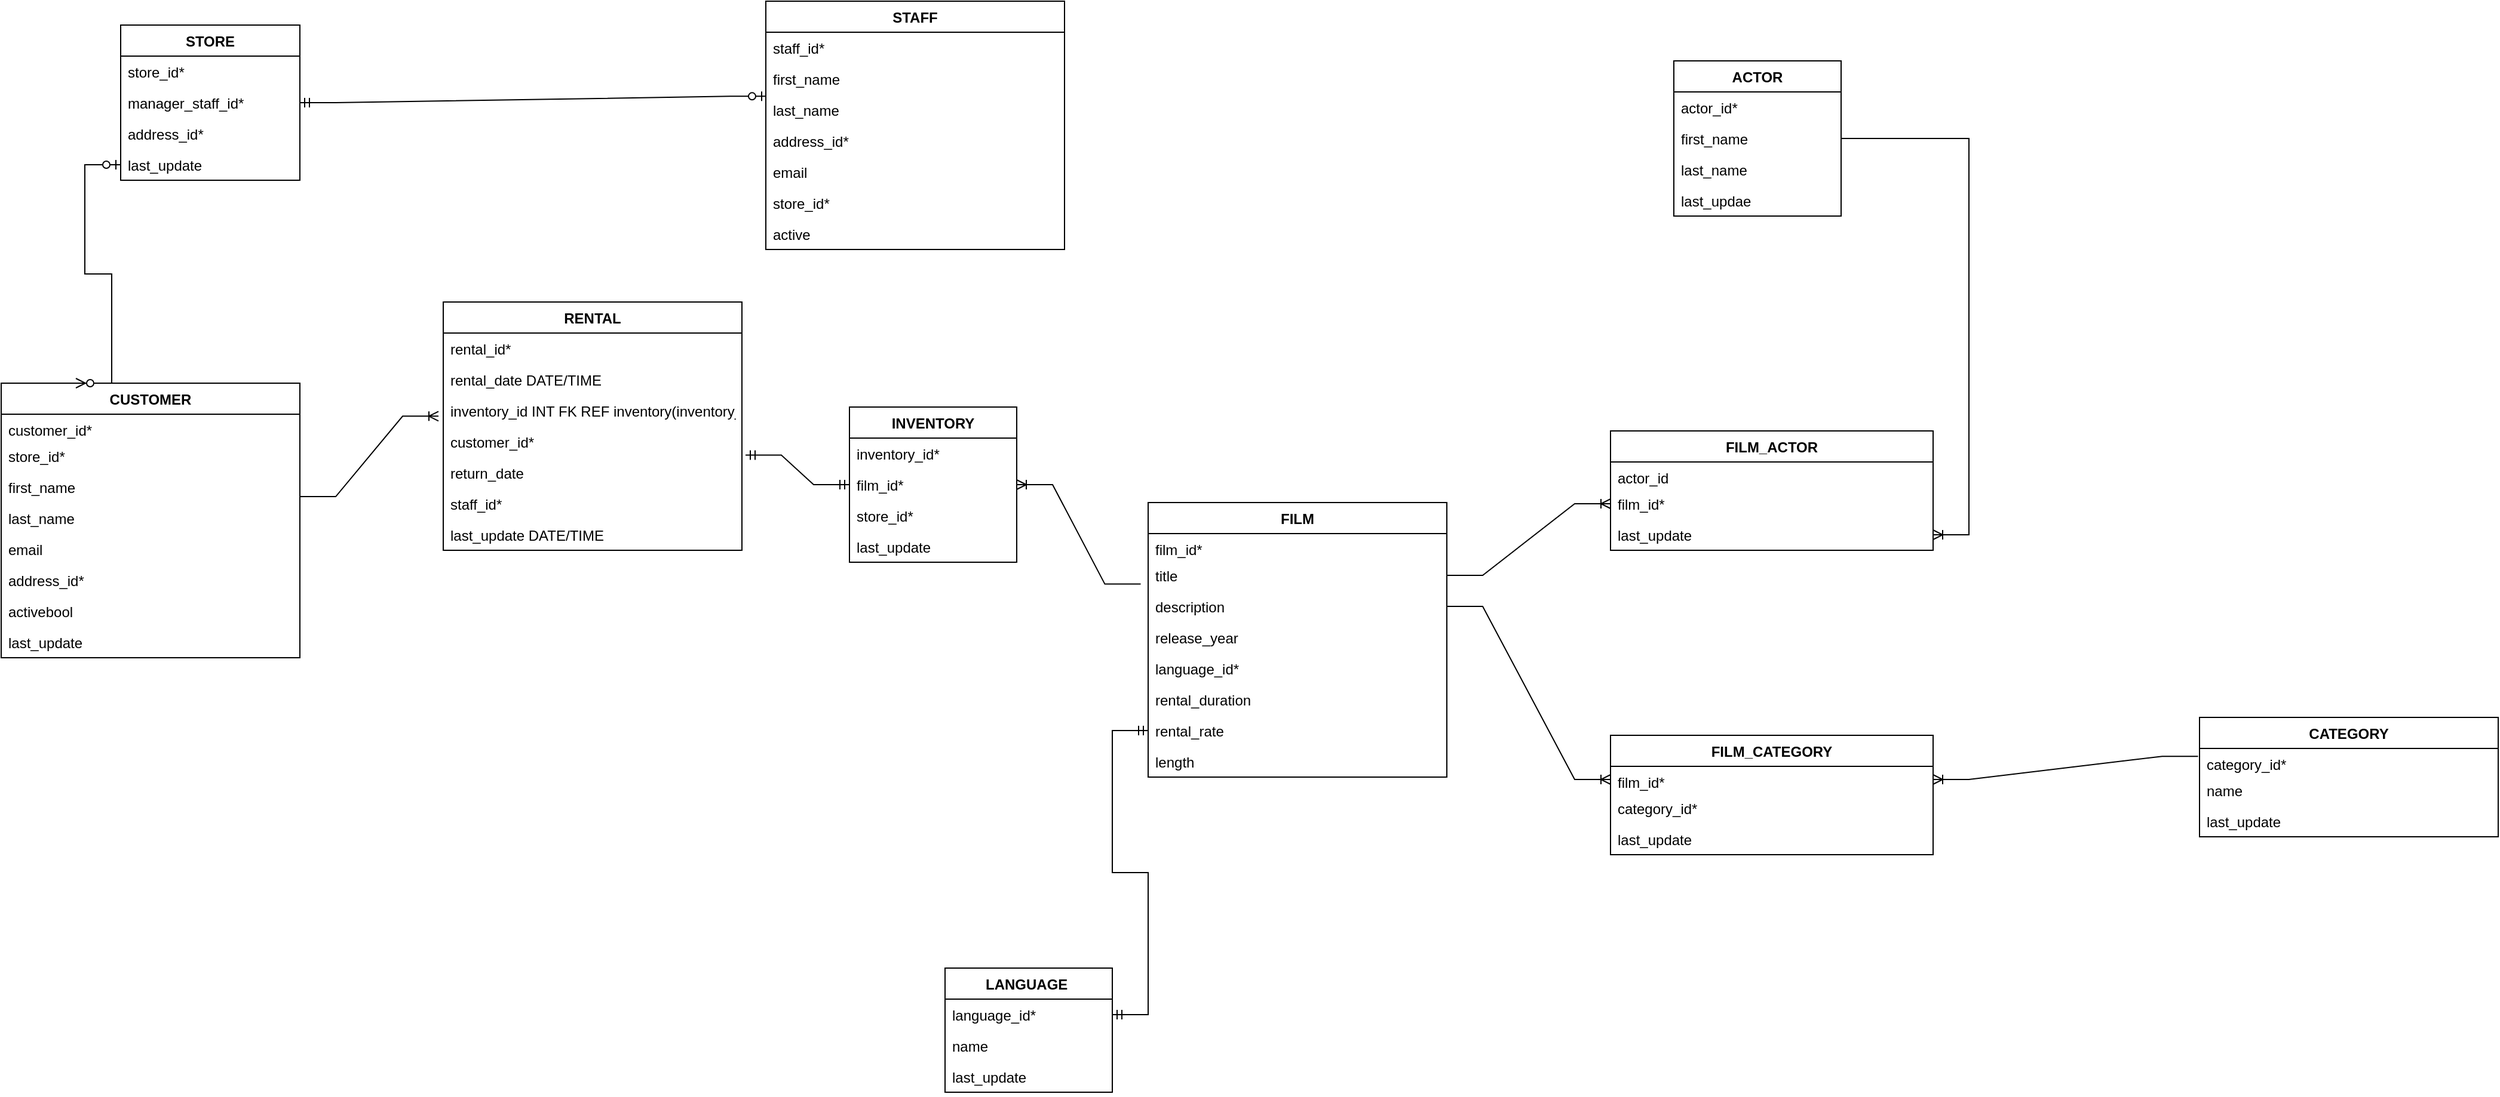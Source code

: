 <mxfile version="17.2.5" type="github">
  <diagram id="jvj_mjDD8zKbe3F_Ecz3" name="Page-1">
    <mxGraphModel dx="2714" dy="1175" grid="1" gridSize="10" guides="1" tooltips="1" connect="1" arrows="1" fold="1" page="1" pageScale="1" pageWidth="827" pageHeight="1169" math="0" shadow="0">
      <root>
        <mxCell id="0" />
        <mxCell id="1" parent="0" />
        <mxCell id="hdb_1NuAloHOrRCtEI5n-2" value="STORE" style="swimlane;fontStyle=1;childLayout=stackLayout;horizontal=1;startSize=26;horizontalStack=0;resizeParent=1;resizeParentMax=0;resizeLast=0;collapsible=1;marginBottom=0;" vertex="1" parent="1">
          <mxGeometry x="-690" y="70" width="150" height="130" as="geometry" />
        </mxCell>
        <mxCell id="hdb_1NuAloHOrRCtEI5n-3" value="store_id*" style="text;align=left;verticalAlign=top;spacingLeft=4;spacingRight=4;overflow=hidden;rotatable=0;points=[[0,0.5],[1,0.5]];portConstraint=eastwest;" vertex="1" parent="hdb_1NuAloHOrRCtEI5n-2">
          <mxGeometry y="26" width="150" height="26" as="geometry" />
        </mxCell>
        <mxCell id="hdb_1NuAloHOrRCtEI5n-4" value="manager_staff_id*" style="text;align=left;verticalAlign=top;spacingLeft=4;spacingRight=4;overflow=hidden;rotatable=0;points=[[0,0.5],[1,0.5]];portConstraint=eastwest;" vertex="1" parent="hdb_1NuAloHOrRCtEI5n-2">
          <mxGeometry y="52" width="150" height="26" as="geometry" />
        </mxCell>
        <mxCell id="hdb_1NuAloHOrRCtEI5n-5" value="address_id*" style="text;align=left;verticalAlign=top;spacingLeft=4;spacingRight=4;overflow=hidden;rotatable=0;points=[[0,0.5],[1,0.5]];portConstraint=eastwest;" vertex="1" parent="hdb_1NuAloHOrRCtEI5n-2">
          <mxGeometry y="78" width="150" height="26" as="geometry" />
        </mxCell>
        <mxCell id="hdb_1NuAloHOrRCtEI5n-10" value="last_update" style="text;align=left;verticalAlign=top;spacingLeft=4;spacingRight=4;overflow=hidden;rotatable=0;points=[[0,0.5],[1,0.5]];portConstraint=eastwest;" vertex="1" parent="hdb_1NuAloHOrRCtEI5n-2">
          <mxGeometry y="104" width="150" height="26" as="geometry" />
        </mxCell>
        <mxCell id="hdb_1NuAloHOrRCtEI5n-14" value="CUSTOMER" style="swimlane;fontStyle=1;childLayout=stackLayout;horizontal=1;startSize=26;horizontalStack=0;resizeParent=1;resizeParentMax=0;resizeLast=0;collapsible=1;marginBottom=0;" vertex="1" parent="1">
          <mxGeometry x="-790" y="370" width="250" height="230" as="geometry" />
        </mxCell>
        <mxCell id="hdb_1NuAloHOrRCtEI5n-15" value="customer_id* " style="text;align=left;verticalAlign=top;spacingLeft=4;spacingRight=4;overflow=hidden;rotatable=0;points=[[0,0.5],[1,0.5]];portConstraint=eastwest;" vertex="1" parent="hdb_1NuAloHOrRCtEI5n-14">
          <mxGeometry y="26" width="250" height="22" as="geometry" />
        </mxCell>
        <mxCell id="hdb_1NuAloHOrRCtEI5n-16" value="store_id*" style="text;align=left;verticalAlign=top;spacingLeft=4;spacingRight=4;overflow=hidden;rotatable=0;points=[[0,0.5],[1,0.5]];portConstraint=eastwest;" vertex="1" parent="hdb_1NuAloHOrRCtEI5n-14">
          <mxGeometry y="48" width="250" height="26" as="geometry" />
        </mxCell>
        <mxCell id="hdb_1NuAloHOrRCtEI5n-17" value="first_name " style="text;align=left;verticalAlign=top;spacingLeft=4;spacingRight=4;overflow=hidden;rotatable=0;points=[[0,0.5],[1,0.5]];portConstraint=eastwest;" vertex="1" parent="hdb_1NuAloHOrRCtEI5n-14">
          <mxGeometry y="74" width="250" height="26" as="geometry" />
        </mxCell>
        <mxCell id="hdb_1NuAloHOrRCtEI5n-18" value="last_name " style="text;align=left;verticalAlign=top;spacingLeft=4;spacingRight=4;overflow=hidden;rotatable=0;points=[[0,0.5],[1,0.5]];portConstraint=eastwest;" vertex="1" parent="hdb_1NuAloHOrRCtEI5n-14">
          <mxGeometry y="100" width="250" height="26" as="geometry" />
        </mxCell>
        <mxCell id="hdb_1NuAloHOrRCtEI5n-19" value="email " style="text;align=left;verticalAlign=top;spacingLeft=4;spacingRight=4;overflow=hidden;rotatable=0;points=[[0,0.5],[1,0.5]];portConstraint=eastwest;" vertex="1" parent="hdb_1NuAloHOrRCtEI5n-14">
          <mxGeometry y="126" width="250" height="26" as="geometry" />
        </mxCell>
        <mxCell id="hdb_1NuAloHOrRCtEI5n-20" value="address_id*" style="text;align=left;verticalAlign=top;spacingLeft=4;spacingRight=4;overflow=hidden;rotatable=0;points=[[0,0.5],[1,0.5]];portConstraint=eastwest;" vertex="1" parent="hdb_1NuAloHOrRCtEI5n-14">
          <mxGeometry y="152" width="250" height="26" as="geometry" />
        </mxCell>
        <mxCell id="hdb_1NuAloHOrRCtEI5n-21" value="activebool " style="text;align=left;verticalAlign=top;spacingLeft=4;spacingRight=4;overflow=hidden;rotatable=0;points=[[0,0.5],[1,0.5]];portConstraint=eastwest;" vertex="1" parent="hdb_1NuAloHOrRCtEI5n-14">
          <mxGeometry y="178" width="250" height="26" as="geometry" />
        </mxCell>
        <mxCell id="hdb_1NuAloHOrRCtEI5n-83" value="last_update " style="text;align=left;verticalAlign=top;spacingLeft=4;spacingRight=4;overflow=hidden;rotatable=0;points=[[0,0.5],[1,0.5]];portConstraint=eastwest;" vertex="1" parent="hdb_1NuAloHOrRCtEI5n-14">
          <mxGeometry y="204" width="250" height="26" as="geometry" />
        </mxCell>
        <mxCell id="hdb_1NuAloHOrRCtEI5n-22" value="LANGUAGE " style="swimlane;fontStyle=1;childLayout=stackLayout;horizontal=1;startSize=26;horizontalStack=0;resizeParent=1;resizeParentMax=0;resizeLast=0;collapsible=1;marginBottom=0;" vertex="1" parent="1">
          <mxGeometry y="860" width="140" height="104" as="geometry" />
        </mxCell>
        <mxCell id="hdb_1NuAloHOrRCtEI5n-23" value="language_id*" style="text;align=left;verticalAlign=top;spacingLeft=4;spacingRight=4;overflow=hidden;rotatable=0;points=[[0,0.5],[1,0.5]];portConstraint=eastwest;" vertex="1" parent="hdb_1NuAloHOrRCtEI5n-22">
          <mxGeometry y="26" width="140" height="26" as="geometry" />
        </mxCell>
        <mxCell id="hdb_1NuAloHOrRCtEI5n-24" value="name" style="text;align=left;verticalAlign=top;spacingLeft=4;spacingRight=4;overflow=hidden;rotatable=0;points=[[0,0.5],[1,0.5]];portConstraint=eastwest;" vertex="1" parent="hdb_1NuAloHOrRCtEI5n-22">
          <mxGeometry y="52" width="140" height="26" as="geometry" />
        </mxCell>
        <mxCell id="hdb_1NuAloHOrRCtEI5n-25" value="last_update " style="text;align=left;verticalAlign=top;spacingLeft=4;spacingRight=4;overflow=hidden;rotatable=0;points=[[0,0.5],[1,0.5]];portConstraint=eastwest;" vertex="1" parent="hdb_1NuAloHOrRCtEI5n-22">
          <mxGeometry y="78" width="140" height="26" as="geometry" />
        </mxCell>
        <mxCell id="hdb_1NuAloHOrRCtEI5n-30" value="ACTOR" style="swimlane;fontStyle=1;childLayout=stackLayout;horizontal=1;startSize=26;horizontalStack=0;resizeParent=1;resizeParentMax=0;resizeLast=0;collapsible=1;marginBottom=0;" vertex="1" parent="1">
          <mxGeometry x="610" y="100" width="140" height="130" as="geometry" />
        </mxCell>
        <mxCell id="hdb_1NuAloHOrRCtEI5n-31" value="actor_id*" style="text;align=left;verticalAlign=top;spacingLeft=4;spacingRight=4;overflow=hidden;rotatable=0;points=[[0,0.5],[1,0.5]];portConstraint=eastwest;" vertex="1" parent="hdb_1NuAloHOrRCtEI5n-30">
          <mxGeometry y="26" width="140" height="26" as="geometry" />
        </mxCell>
        <mxCell id="hdb_1NuAloHOrRCtEI5n-32" value="first_name " style="text;align=left;verticalAlign=top;spacingLeft=4;spacingRight=4;overflow=hidden;rotatable=0;points=[[0,0.5],[1,0.5]];portConstraint=eastwest;" vertex="1" parent="hdb_1NuAloHOrRCtEI5n-30">
          <mxGeometry y="52" width="140" height="26" as="geometry" />
        </mxCell>
        <mxCell id="hdb_1NuAloHOrRCtEI5n-33" value="last_name " style="text;align=left;verticalAlign=top;spacingLeft=4;spacingRight=4;overflow=hidden;rotatable=0;points=[[0,0.5],[1,0.5]];portConstraint=eastwest;" vertex="1" parent="hdb_1NuAloHOrRCtEI5n-30">
          <mxGeometry y="78" width="140" height="26" as="geometry" />
        </mxCell>
        <mxCell id="hdb_1NuAloHOrRCtEI5n-34" value="last_updae" style="text;align=left;verticalAlign=top;spacingLeft=4;spacingRight=4;overflow=hidden;rotatable=0;points=[[0,0.5],[1,0.5]];portConstraint=eastwest;" vertex="1" parent="hdb_1NuAloHOrRCtEI5n-30">
          <mxGeometry y="104" width="140" height="26" as="geometry" />
        </mxCell>
        <mxCell id="hdb_1NuAloHOrRCtEI5n-38" value="STAFF" style="swimlane;fontStyle=1;childLayout=stackLayout;horizontal=1;startSize=26;horizontalStack=0;resizeParent=1;resizeParentMax=0;resizeLast=0;collapsible=1;marginBottom=0;" vertex="1" parent="1">
          <mxGeometry x="-150" y="50" width="250" height="208" as="geometry" />
        </mxCell>
        <mxCell id="hdb_1NuAloHOrRCtEI5n-39" value="staff_id*" style="text;align=left;verticalAlign=top;spacingLeft=4;spacingRight=4;overflow=hidden;rotatable=0;points=[[0,0.5],[1,0.5]];portConstraint=eastwest;" vertex="1" parent="hdb_1NuAloHOrRCtEI5n-38">
          <mxGeometry y="26" width="250" height="26" as="geometry" />
        </mxCell>
        <mxCell id="hdb_1NuAloHOrRCtEI5n-40" value="first_name " style="text;align=left;verticalAlign=top;spacingLeft=4;spacingRight=4;overflow=hidden;rotatable=0;points=[[0,0.5],[1,0.5]];portConstraint=eastwest;" vertex="1" parent="hdb_1NuAloHOrRCtEI5n-38">
          <mxGeometry y="52" width="250" height="26" as="geometry" />
        </mxCell>
        <mxCell id="hdb_1NuAloHOrRCtEI5n-41" value="last_name " style="text;align=left;verticalAlign=top;spacingLeft=4;spacingRight=4;overflow=hidden;rotatable=0;points=[[0,0.5],[1,0.5]];portConstraint=eastwest;" vertex="1" parent="hdb_1NuAloHOrRCtEI5n-38">
          <mxGeometry y="78" width="250" height="26" as="geometry" />
        </mxCell>
        <mxCell id="hdb_1NuAloHOrRCtEI5n-42" value="address_id*" style="text;align=left;verticalAlign=top;spacingLeft=4;spacingRight=4;overflow=hidden;rotatable=0;points=[[0,0.5],[1,0.5]];portConstraint=eastwest;" vertex="1" parent="hdb_1NuAloHOrRCtEI5n-38">
          <mxGeometry y="104" width="250" height="26" as="geometry" />
        </mxCell>
        <mxCell id="hdb_1NuAloHOrRCtEI5n-43" value="email " style="text;align=left;verticalAlign=top;spacingLeft=4;spacingRight=4;overflow=hidden;rotatable=0;points=[[0,0.5],[1,0.5]];portConstraint=eastwest;" vertex="1" parent="hdb_1NuAloHOrRCtEI5n-38">
          <mxGeometry y="130" width="250" height="26" as="geometry" />
        </mxCell>
        <mxCell id="hdb_1NuAloHOrRCtEI5n-44" value="store_id*" style="text;align=left;verticalAlign=top;spacingLeft=4;spacingRight=4;overflow=hidden;rotatable=0;points=[[0,0.5],[1,0.5]];portConstraint=eastwest;" vertex="1" parent="hdb_1NuAloHOrRCtEI5n-38">
          <mxGeometry y="156" width="250" height="26" as="geometry" />
        </mxCell>
        <mxCell id="hdb_1NuAloHOrRCtEI5n-45" value="active " style="text;align=left;verticalAlign=top;spacingLeft=4;spacingRight=4;overflow=hidden;rotatable=0;points=[[0,0.5],[1,0.5]];portConstraint=eastwest;" vertex="1" parent="hdb_1NuAloHOrRCtEI5n-38">
          <mxGeometry y="182" width="250" height="26" as="geometry" />
        </mxCell>
        <mxCell id="hdb_1NuAloHOrRCtEI5n-62" value="FILM_CATEGORY" style="swimlane;fontStyle=1;childLayout=stackLayout;horizontal=1;startSize=26;horizontalStack=0;resizeParent=1;resizeParentMax=0;resizeLast=0;collapsible=1;marginBottom=0;" vertex="1" parent="1">
          <mxGeometry x="557" y="665" width="270" height="100" as="geometry" />
        </mxCell>
        <mxCell id="hdb_1NuAloHOrRCtEI5n-63" value="film_id*" style="text;align=left;verticalAlign=top;spacingLeft=4;spacingRight=4;overflow=hidden;rotatable=0;points=[[0,0.5],[1,0.5]];portConstraint=eastwest;" vertex="1" parent="hdb_1NuAloHOrRCtEI5n-62">
          <mxGeometry y="26" width="270" height="22" as="geometry" />
        </mxCell>
        <mxCell id="hdb_1NuAloHOrRCtEI5n-64" value="category_id*" style="text;align=left;verticalAlign=top;spacingLeft=4;spacingRight=4;overflow=hidden;rotatable=0;points=[[0,0.5],[1,0.5]];portConstraint=eastwest;" vertex="1" parent="hdb_1NuAloHOrRCtEI5n-62">
          <mxGeometry y="48" width="270" height="26" as="geometry" />
        </mxCell>
        <mxCell id="hdb_1NuAloHOrRCtEI5n-65" value="last_update " style="text;align=left;verticalAlign=top;spacingLeft=4;spacingRight=4;overflow=hidden;rotatable=0;points=[[0,0.5],[1,0.5]];portConstraint=eastwest;" vertex="1" parent="hdb_1NuAloHOrRCtEI5n-62">
          <mxGeometry y="74" width="270" height="26" as="geometry" />
        </mxCell>
        <mxCell id="hdb_1NuAloHOrRCtEI5n-70" value="INVENTORY" style="swimlane;fontStyle=1;childLayout=stackLayout;horizontal=1;startSize=26;horizontalStack=0;resizeParent=1;resizeParentMax=0;resizeLast=0;collapsible=1;marginBottom=0;" vertex="1" parent="1">
          <mxGeometry x="-80" y="390" width="140" height="130" as="geometry" />
        </mxCell>
        <mxCell id="hdb_1NuAloHOrRCtEI5n-72" value="inventory_id*" style="text;align=left;verticalAlign=top;spacingLeft=4;spacingRight=4;overflow=hidden;rotatable=0;points=[[0,0.5],[1,0.5]];portConstraint=eastwest;" vertex="1" parent="hdb_1NuAloHOrRCtEI5n-70">
          <mxGeometry y="26" width="140" height="26" as="geometry" />
        </mxCell>
        <mxCell id="hdb_1NuAloHOrRCtEI5n-73" value="film_id*" style="text;align=left;verticalAlign=top;spacingLeft=4;spacingRight=4;overflow=hidden;rotatable=0;points=[[0,0.5],[1,0.5]];portConstraint=eastwest;" vertex="1" parent="hdb_1NuAloHOrRCtEI5n-70">
          <mxGeometry y="52" width="140" height="26" as="geometry" />
        </mxCell>
        <mxCell id="hdb_1NuAloHOrRCtEI5n-80" value="store_id*" style="text;align=left;verticalAlign=top;spacingLeft=4;spacingRight=4;overflow=hidden;rotatable=0;points=[[0,0.5],[1,0.5]];portConstraint=eastwest;" vertex="1" parent="hdb_1NuAloHOrRCtEI5n-70">
          <mxGeometry y="78" width="140" height="26" as="geometry" />
        </mxCell>
        <mxCell id="hdb_1NuAloHOrRCtEI5n-81" value="last_update " style="text;align=left;verticalAlign=top;spacingLeft=4;spacingRight=4;overflow=hidden;rotatable=0;points=[[0,0.5],[1,0.5]];portConstraint=eastwest;" vertex="1" parent="hdb_1NuAloHOrRCtEI5n-70">
          <mxGeometry y="104" width="140" height="26" as="geometry" />
        </mxCell>
        <mxCell id="hdb_1NuAloHOrRCtEI5n-101" value="FILM" style="swimlane;fontStyle=1;childLayout=stackLayout;horizontal=1;startSize=26;horizontalStack=0;resizeParent=1;resizeParentMax=0;resizeLast=0;collapsible=1;marginBottom=0;" vertex="1" parent="1">
          <mxGeometry x="170" y="470" width="250" height="230" as="geometry" />
        </mxCell>
        <mxCell id="hdb_1NuAloHOrRCtEI5n-102" value="film_id*" style="text;align=left;verticalAlign=top;spacingLeft=4;spacingRight=4;overflow=hidden;rotatable=0;points=[[0,0.5],[1,0.5]];portConstraint=eastwest;" vertex="1" parent="hdb_1NuAloHOrRCtEI5n-101">
          <mxGeometry y="26" width="250" height="22" as="geometry" />
        </mxCell>
        <mxCell id="hdb_1NuAloHOrRCtEI5n-103" value="title " style="text;align=left;verticalAlign=top;spacingLeft=4;spacingRight=4;overflow=hidden;rotatable=0;points=[[0,0.5],[1,0.5]];portConstraint=eastwest;" vertex="1" parent="hdb_1NuAloHOrRCtEI5n-101">
          <mxGeometry y="48" width="250" height="26" as="geometry" />
        </mxCell>
        <mxCell id="hdb_1NuAloHOrRCtEI5n-104" value="description " style="text;align=left;verticalAlign=top;spacingLeft=4;spacingRight=4;overflow=hidden;rotatable=0;points=[[0,0.5],[1,0.5]];portConstraint=eastwest;" vertex="1" parent="hdb_1NuAloHOrRCtEI5n-101">
          <mxGeometry y="74" width="250" height="26" as="geometry" />
        </mxCell>
        <mxCell id="hdb_1NuAloHOrRCtEI5n-105" value="release_year " style="text;align=left;verticalAlign=top;spacingLeft=4;spacingRight=4;overflow=hidden;rotatable=0;points=[[0,0.5],[1,0.5]];portConstraint=eastwest;" vertex="1" parent="hdb_1NuAloHOrRCtEI5n-101">
          <mxGeometry y="100" width="250" height="26" as="geometry" />
        </mxCell>
        <mxCell id="hdb_1NuAloHOrRCtEI5n-106" value="language_id*" style="text;align=left;verticalAlign=top;spacingLeft=4;spacingRight=4;overflow=hidden;rotatable=0;points=[[0,0.5],[1,0.5]];portConstraint=eastwest;" vertex="1" parent="hdb_1NuAloHOrRCtEI5n-101">
          <mxGeometry y="126" width="250" height="26" as="geometry" />
        </mxCell>
        <mxCell id="hdb_1NuAloHOrRCtEI5n-107" value="rental_duration " style="text;align=left;verticalAlign=top;spacingLeft=4;spacingRight=4;overflow=hidden;rotatable=0;points=[[0,0.5],[1,0.5]];portConstraint=eastwest;" vertex="1" parent="hdb_1NuAloHOrRCtEI5n-101">
          <mxGeometry y="152" width="250" height="26" as="geometry" />
        </mxCell>
        <mxCell id="hdb_1NuAloHOrRCtEI5n-108" value="rental_rate " style="text;align=left;verticalAlign=top;spacingLeft=4;spacingRight=4;overflow=hidden;rotatable=0;points=[[0,0.5],[1,0.5]];portConstraint=eastwest;" vertex="1" parent="hdb_1NuAloHOrRCtEI5n-101">
          <mxGeometry y="178" width="250" height="26" as="geometry" />
        </mxCell>
        <mxCell id="hdb_1NuAloHOrRCtEI5n-109" value="length " style="text;align=left;verticalAlign=top;spacingLeft=4;spacingRight=4;overflow=hidden;rotatable=0;points=[[0,0.5],[1,0.5]];portConstraint=eastwest;" vertex="1" parent="hdb_1NuAloHOrRCtEI5n-101">
          <mxGeometry y="204" width="250" height="26" as="geometry" />
        </mxCell>
        <mxCell id="hdb_1NuAloHOrRCtEI5n-150" value="CATEGORY" style="swimlane;fontStyle=1;childLayout=stackLayout;horizontal=1;startSize=26;horizontalStack=0;resizeParent=1;resizeParentMax=0;resizeLast=0;collapsible=1;marginBottom=0;" vertex="1" parent="1">
          <mxGeometry x="1050" y="650" width="250" height="100" as="geometry" />
        </mxCell>
        <mxCell id="hdb_1NuAloHOrRCtEI5n-151" value="category_id*" style="text;align=left;verticalAlign=top;spacingLeft=4;spacingRight=4;overflow=hidden;rotatable=0;points=[[0,0.5],[1,0.5]];portConstraint=eastwest;" vertex="1" parent="hdb_1NuAloHOrRCtEI5n-150">
          <mxGeometry y="26" width="250" height="22" as="geometry" />
        </mxCell>
        <mxCell id="hdb_1NuAloHOrRCtEI5n-152" value="name" style="text;align=left;verticalAlign=top;spacingLeft=4;spacingRight=4;overflow=hidden;rotatable=0;points=[[0,0.5],[1,0.5]];portConstraint=eastwest;" vertex="1" parent="hdb_1NuAloHOrRCtEI5n-150">
          <mxGeometry y="48" width="250" height="26" as="geometry" />
        </mxCell>
        <mxCell id="hdb_1NuAloHOrRCtEI5n-153" value="last_update" style="text;align=left;verticalAlign=top;spacingLeft=4;spacingRight=4;overflow=hidden;rotatable=0;points=[[0,0.5],[1,0.5]];portConstraint=eastwest;" vertex="1" parent="hdb_1NuAloHOrRCtEI5n-150">
          <mxGeometry y="74" width="250" height="26" as="geometry" />
        </mxCell>
        <mxCell id="hdb_1NuAloHOrRCtEI5n-46" value="RENTAL" style="swimlane;fontStyle=1;childLayout=stackLayout;horizontal=1;startSize=26;horizontalStack=0;resizeParent=1;resizeParentMax=0;resizeLast=0;collapsible=1;marginBottom=0;" vertex="1" parent="1">
          <mxGeometry x="-420" y="302" width="250" height="208" as="geometry" />
        </mxCell>
        <mxCell id="hdb_1NuAloHOrRCtEI5n-47" value="rental_id*" style="text;align=left;verticalAlign=top;spacingLeft=4;spacingRight=4;overflow=hidden;rotatable=0;points=[[0,0.5],[1,0.5]];portConstraint=eastwest;" vertex="1" parent="hdb_1NuAloHOrRCtEI5n-46">
          <mxGeometry y="26" width="250" height="26" as="geometry" />
        </mxCell>
        <mxCell id="hdb_1NuAloHOrRCtEI5n-48" value="rental_date DATE/TIME&#xa;" style="text;align=left;verticalAlign=top;spacingLeft=4;spacingRight=4;overflow=hidden;rotatable=0;points=[[0,0.5],[1,0.5]];portConstraint=eastwest;" vertex="1" parent="hdb_1NuAloHOrRCtEI5n-46">
          <mxGeometry y="52" width="250" height="26" as="geometry" />
        </mxCell>
        <mxCell id="hdb_1NuAloHOrRCtEI5n-49" value="inventory_id INT FK REF inventory(inventory_id)&#xa;" style="text;align=left;verticalAlign=top;spacingLeft=4;spacingRight=4;overflow=hidden;rotatable=0;points=[[0,0.5],[1,0.5]];portConstraint=eastwest;" vertex="1" parent="hdb_1NuAloHOrRCtEI5n-46">
          <mxGeometry y="78" width="250" height="26" as="geometry" />
        </mxCell>
        <mxCell id="hdb_1NuAloHOrRCtEI5n-50" value="customer_id*" style="text;align=left;verticalAlign=top;spacingLeft=4;spacingRight=4;overflow=hidden;rotatable=0;points=[[0,0.5],[1,0.5]];portConstraint=eastwest;" vertex="1" parent="hdb_1NuAloHOrRCtEI5n-46">
          <mxGeometry y="104" width="250" height="26" as="geometry" />
        </mxCell>
        <mxCell id="hdb_1NuAloHOrRCtEI5n-51" value="return_date " style="text;align=left;verticalAlign=top;spacingLeft=4;spacingRight=4;overflow=hidden;rotatable=0;points=[[0,0.5],[1,0.5]];portConstraint=eastwest;" vertex="1" parent="hdb_1NuAloHOrRCtEI5n-46">
          <mxGeometry y="130" width="250" height="26" as="geometry" />
        </mxCell>
        <mxCell id="hdb_1NuAloHOrRCtEI5n-52" value="staff_id*" style="text;align=left;verticalAlign=top;spacingLeft=4;spacingRight=4;overflow=hidden;rotatable=0;points=[[0,0.5],[1,0.5]];portConstraint=eastwest;" vertex="1" parent="hdb_1NuAloHOrRCtEI5n-46">
          <mxGeometry y="156" width="250" height="26" as="geometry" />
        </mxCell>
        <mxCell id="hdb_1NuAloHOrRCtEI5n-53" value="last_update DATE/TIME" style="text;align=left;verticalAlign=top;spacingLeft=4;spacingRight=4;overflow=hidden;rotatable=0;points=[[0,0.5],[1,0.5]];portConstraint=eastwest;" vertex="1" parent="hdb_1NuAloHOrRCtEI5n-46">
          <mxGeometry y="182" width="250" height="26" as="geometry" />
        </mxCell>
        <mxCell id="hdb_1NuAloHOrRCtEI5n-215" value="" style="edgeStyle=entityRelationEdgeStyle;fontSize=12;html=1;endArrow=ERzeroToOne;startArrow=ERmandOne;rounded=0;exitX=1;exitY=0.5;exitDx=0;exitDy=0;entryX=0.002;entryY=0.064;entryDx=0;entryDy=0;entryPerimeter=0;" edge="1" parent="1" source="hdb_1NuAloHOrRCtEI5n-4" target="hdb_1NuAloHOrRCtEI5n-41">
          <mxGeometry width="100" height="100" relative="1" as="geometry">
            <mxPoint x="40" y="656" as="sourcePoint" />
            <mxPoint x="140" y="556" as="targetPoint" />
          </mxGeometry>
        </mxCell>
        <mxCell id="hdb_1NuAloHOrRCtEI5n-217" value="" style="edgeStyle=entityRelationEdgeStyle;fontSize=12;html=1;endArrow=ERzeroToMany;startArrow=ERzeroToOne;rounded=0;entryX=0.25;entryY=0;entryDx=0;entryDy=0;" edge="1" parent="1" source="hdb_1NuAloHOrRCtEI5n-10" target="hdb_1NuAloHOrRCtEI5n-14">
          <mxGeometry width="100" height="100" relative="1" as="geometry">
            <mxPoint x="-390" y="380" as="sourcePoint" />
            <mxPoint x="-300" y="490" as="targetPoint" />
          </mxGeometry>
        </mxCell>
        <mxCell id="hdb_1NuAloHOrRCtEI5n-227" value="" style="edgeStyle=entityRelationEdgeStyle;fontSize=12;html=1;endArrow=ERmandOne;startArrow=ERmandOne;rounded=0;exitX=1;exitY=0.5;exitDx=0;exitDy=0;entryX=0;entryY=0.5;entryDx=0;entryDy=0;" edge="1" parent="1" source="hdb_1NuAloHOrRCtEI5n-23" target="hdb_1NuAloHOrRCtEI5n-108">
          <mxGeometry width="100" height="100" relative="1" as="geometry">
            <mxPoint x="-480" y="890" as="sourcePoint" />
            <mxPoint x="-460" y="1040" as="targetPoint" />
          </mxGeometry>
        </mxCell>
        <mxCell id="hdb_1NuAloHOrRCtEI5n-238" value="" style="edgeStyle=entityRelationEdgeStyle;fontSize=12;html=1;endArrow=ERoneToMany;rounded=0;exitX=1;exitY=0.5;exitDx=0;exitDy=0;entryX=0;entryY=0.5;entryDx=0;entryDy=0;" edge="1" parent="1" source="hdb_1NuAloHOrRCtEI5n-104" target="hdb_1NuAloHOrRCtEI5n-63">
          <mxGeometry width="100" height="100" relative="1" as="geometry">
            <mxPoint x="-280" y="920" as="sourcePoint" />
            <mxPoint x="-250" y="870" as="targetPoint" />
          </mxGeometry>
        </mxCell>
        <mxCell id="hdb_1NuAloHOrRCtEI5n-242" value="" style="edgeStyle=entityRelationEdgeStyle;fontSize=12;html=1;endArrow=ERoneToMany;rounded=0;exitX=-0.005;exitY=0.299;exitDx=0;exitDy=0;exitPerimeter=0;entryX=1;entryY=0.5;entryDx=0;entryDy=0;" edge="1" parent="1" source="hdb_1NuAloHOrRCtEI5n-151" target="hdb_1NuAloHOrRCtEI5n-63">
          <mxGeometry width="100" height="100" relative="1" as="geometry">
            <mxPoint x="-60" y="980" as="sourcePoint" />
            <mxPoint x="40" y="880" as="targetPoint" />
          </mxGeometry>
        </mxCell>
        <mxCell id="hdb_1NuAloHOrRCtEI5n-243" value="FILM_ACTOR" style="swimlane;fontStyle=1;childLayout=stackLayout;horizontal=1;startSize=26;horizontalStack=0;resizeParent=1;resizeParentMax=0;resizeLast=0;collapsible=1;marginBottom=0;" vertex="1" parent="1">
          <mxGeometry x="557" y="410" width="270" height="100" as="geometry" />
        </mxCell>
        <mxCell id="hdb_1NuAloHOrRCtEI5n-244" value="actor_id" style="text;align=left;verticalAlign=top;spacingLeft=4;spacingRight=4;overflow=hidden;rotatable=0;points=[[0,0.5],[1,0.5]];portConstraint=eastwest;" vertex="1" parent="hdb_1NuAloHOrRCtEI5n-243">
          <mxGeometry y="26" width="270" height="22" as="geometry" />
        </mxCell>
        <mxCell id="hdb_1NuAloHOrRCtEI5n-245" value="film_id*" style="text;align=left;verticalAlign=top;spacingLeft=4;spacingRight=4;overflow=hidden;rotatable=0;points=[[0,0.5],[1,0.5]];portConstraint=eastwest;" vertex="1" parent="hdb_1NuAloHOrRCtEI5n-243">
          <mxGeometry y="48" width="270" height="26" as="geometry" />
        </mxCell>
        <mxCell id="hdb_1NuAloHOrRCtEI5n-246" value="last_update " style="text;align=left;verticalAlign=top;spacingLeft=4;spacingRight=4;overflow=hidden;rotatable=0;points=[[0,0.5],[1,0.5]];portConstraint=eastwest;" vertex="1" parent="hdb_1NuAloHOrRCtEI5n-243">
          <mxGeometry y="74" width="270" height="26" as="geometry" />
        </mxCell>
        <mxCell id="hdb_1NuAloHOrRCtEI5n-247" value="" style="edgeStyle=entityRelationEdgeStyle;fontSize=12;html=1;endArrow=ERoneToMany;rounded=0;exitX=1;exitY=0.5;exitDx=0;exitDy=0;" edge="1" parent="1" source="hdb_1NuAloHOrRCtEI5n-32" target="hdb_1NuAloHOrRCtEI5n-246">
          <mxGeometry width="100" height="100" relative="1" as="geometry">
            <mxPoint x="190" y="420" as="sourcePoint" />
            <mxPoint x="380" y="500" as="targetPoint" />
          </mxGeometry>
        </mxCell>
        <mxCell id="hdb_1NuAloHOrRCtEI5n-254" value="" style="edgeStyle=entityRelationEdgeStyle;fontSize=12;html=1;endArrow=ERoneToMany;rounded=0;exitX=1;exitY=0.5;exitDx=0;exitDy=0;entryX=0;entryY=0.5;entryDx=0;entryDy=0;" edge="1" parent="1" source="hdb_1NuAloHOrRCtEI5n-103" target="hdb_1NuAloHOrRCtEI5n-245">
          <mxGeometry width="100" height="100" relative="1" as="geometry">
            <mxPoint x="-500" y="820" as="sourcePoint" />
            <mxPoint x="-600" y="720" as="targetPoint" />
          </mxGeometry>
        </mxCell>
        <mxCell id="hdb_1NuAloHOrRCtEI5n-260" value="" style="edgeStyle=entityRelationEdgeStyle;fontSize=12;html=1;endArrow=ERmandOne;startArrow=ERmandOne;rounded=0;exitX=0;exitY=0.5;exitDx=0;exitDy=0;entryX=1.012;entryY=0.935;entryDx=0;entryDy=0;entryPerimeter=0;" edge="1" parent="1" source="hdb_1NuAloHOrRCtEI5n-73" target="hdb_1NuAloHOrRCtEI5n-50">
          <mxGeometry width="100" height="100" relative="1" as="geometry">
            <mxPoint x="-90" y="530" as="sourcePoint" />
            <mxPoint x="-160" y="310" as="targetPoint" />
          </mxGeometry>
        </mxCell>
        <mxCell id="hdb_1NuAloHOrRCtEI5n-274" value="" style="edgeStyle=entityRelationEdgeStyle;fontSize=12;html=1;endArrow=ERoneToMany;rounded=0;exitX=1;exitY=-0.192;exitDx=0;exitDy=0;exitPerimeter=0;entryX=-0.016;entryY=-0.32;entryDx=0;entryDy=0;entryPerimeter=0;" edge="1" parent="1" source="hdb_1NuAloHOrRCtEI5n-18" target="hdb_1NuAloHOrRCtEI5n-50">
          <mxGeometry width="100" height="100" relative="1" as="geometry">
            <mxPoint x="-660" y="310" as="sourcePoint" />
            <mxPoint x="-480" y="950" as="targetPoint" />
          </mxGeometry>
        </mxCell>
        <mxCell id="hdb_1NuAloHOrRCtEI5n-282" value="" style="edgeStyle=entityRelationEdgeStyle;fontSize=12;html=1;endArrow=ERoneToMany;rounded=0;exitX=-0.025;exitY=-0.219;exitDx=0;exitDy=0;entryX=1;entryY=0.5;entryDx=0;entryDy=0;exitPerimeter=0;" edge="1" parent="1" source="hdb_1NuAloHOrRCtEI5n-104" target="hdb_1NuAloHOrRCtEI5n-73">
          <mxGeometry width="100" height="100" relative="1" as="geometry">
            <mxPoint x="190" y="570" as="sourcePoint" />
            <mxPoint x="-70" y="460" as="targetPoint" />
          </mxGeometry>
        </mxCell>
      </root>
    </mxGraphModel>
  </diagram>
</mxfile>
